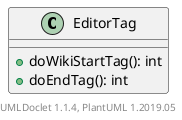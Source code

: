 @startuml

    class EditorTag [[EditorTag.html]] {
        +doWikiStartTag(): int
        +doEndTag(): int
    }


    center footer UMLDoclet 1.1.4, PlantUML 1.2019.05
@enduml
